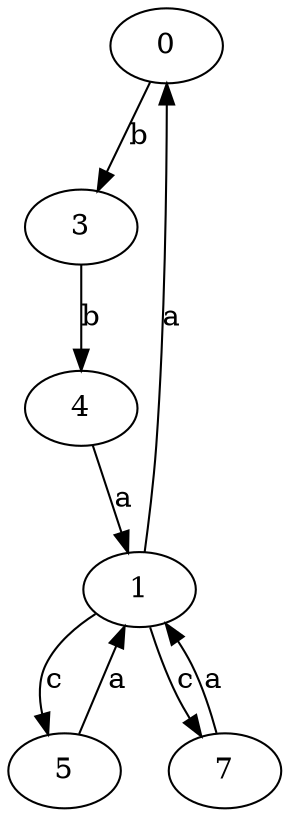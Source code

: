 strict digraph  {
0;
1;
3;
4;
5;
7;
0 -> 3  [label=b];
1 -> 0  [label=a];
1 -> 5  [label=c];
1 -> 7  [label=c];
3 -> 4  [label=b];
4 -> 1  [label=a];
5 -> 1  [label=a];
7 -> 1  [label=a];
}
